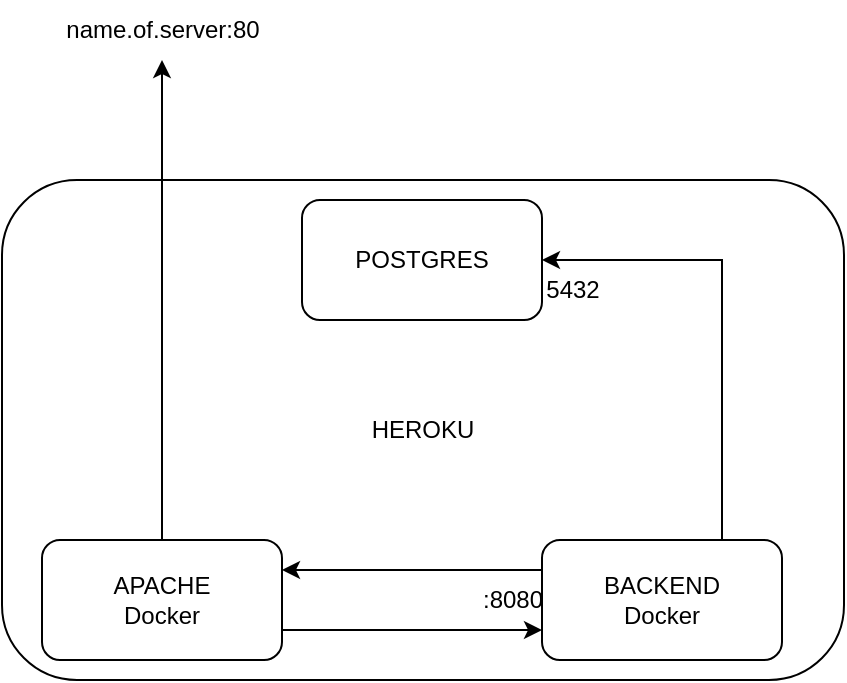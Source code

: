 <mxfile version="21.8.2" type="google">
  <diagram name="Página-1" id="JpY_S5xu0ZvwBd2S1IIS">
    <mxGraphModel grid="1" page="1" gridSize="10" guides="1" tooltips="1" connect="1" arrows="1" fold="1" pageScale="1" pageWidth="827" pageHeight="1169" math="0" shadow="0">
      <root>
        <mxCell id="0" />
        <mxCell id="1" parent="0" />
        <mxCell id="2fp7sS3j5q0xMCaFXIPE-1" value="HEROKU" style="rounded=1;whiteSpace=wrap;html=1;" vertex="1" parent="1">
          <mxGeometry x="220" y="200" width="421" height="250" as="geometry" />
        </mxCell>
        <mxCell id="2fp7sS3j5q0xMCaFXIPE-7" style="edgeStyle=orthogonalEdgeStyle;rounded=0;orthogonalLoop=1;jettySize=auto;html=1;exitX=1;exitY=0.75;exitDx=0;exitDy=0;entryX=0;entryY=0.75;entryDx=0;entryDy=0;" edge="1" parent="1" source="2fp7sS3j5q0xMCaFXIPE-2" target="2fp7sS3j5q0xMCaFXIPE-3">
          <mxGeometry relative="1" as="geometry" />
        </mxCell>
        <mxCell id="2fp7sS3j5q0xMCaFXIPE-10" style="edgeStyle=orthogonalEdgeStyle;rounded=0;orthogonalLoop=1;jettySize=auto;html=1;exitX=0.5;exitY=0;exitDx=0;exitDy=0;" edge="1" parent="1" source="2fp7sS3j5q0xMCaFXIPE-2">
          <mxGeometry relative="1" as="geometry">
            <mxPoint x="300" y="140" as="targetPoint" />
          </mxGeometry>
        </mxCell>
        <mxCell id="2fp7sS3j5q0xMCaFXIPE-2" value="APACHE&lt;br&gt;Docker" style="rounded=1;whiteSpace=wrap;html=1;" vertex="1" parent="1">
          <mxGeometry x="240" y="380" width="120" height="60" as="geometry" />
        </mxCell>
        <mxCell id="2fp7sS3j5q0xMCaFXIPE-6" style="edgeStyle=orthogonalEdgeStyle;rounded=0;orthogonalLoop=1;jettySize=auto;html=1;exitX=0;exitY=0.25;exitDx=0;exitDy=0;entryX=1;entryY=0.25;entryDx=0;entryDy=0;" edge="1" parent="1" source="2fp7sS3j5q0xMCaFXIPE-3" target="2fp7sS3j5q0xMCaFXIPE-2">
          <mxGeometry relative="1" as="geometry" />
        </mxCell>
        <mxCell id="2fp7sS3j5q0xMCaFXIPE-8" style="edgeStyle=orthogonalEdgeStyle;rounded=0;orthogonalLoop=1;jettySize=auto;html=1;exitX=0.75;exitY=0;exitDx=0;exitDy=0;entryX=1;entryY=0.5;entryDx=0;entryDy=0;" edge="1" parent="1" source="2fp7sS3j5q0xMCaFXIPE-3" target="2fp7sS3j5q0xMCaFXIPE-4">
          <mxGeometry relative="1" as="geometry" />
        </mxCell>
        <mxCell id="2fp7sS3j5q0xMCaFXIPE-3" value="BACKEND&lt;br&gt;Docker" style="rounded=1;whiteSpace=wrap;html=1;" vertex="1" parent="1">
          <mxGeometry x="490" y="380" width="120" height="60" as="geometry" />
        </mxCell>
        <mxCell id="2fp7sS3j5q0xMCaFXIPE-4" value="POSTGRES" style="rounded=1;whiteSpace=wrap;html=1;" vertex="1" parent="1">
          <mxGeometry x="370" y="210" width="120" height="60" as="geometry" />
        </mxCell>
        <mxCell id="2fp7sS3j5q0xMCaFXIPE-11" value="name.of.server:80" style="text;html=1;align=center;verticalAlign=middle;resizable=0;points=[];autosize=1;strokeColor=none;fillColor=none;" vertex="1" parent="1">
          <mxGeometry x="240" y="110" width="120" height="30" as="geometry" />
        </mxCell>
        <mxCell id="2fp7sS3j5q0xMCaFXIPE-12" value=":8080" style="text;html=1;align=center;verticalAlign=middle;resizable=0;points=[];autosize=1;strokeColor=none;fillColor=none;" vertex="1" parent="1">
          <mxGeometry x="450" y="395" width="50" height="30" as="geometry" />
        </mxCell>
        <mxCell id="2fp7sS3j5q0xMCaFXIPE-13" value="5432" style="text;html=1;align=center;verticalAlign=middle;resizable=0;points=[];autosize=1;strokeColor=none;fillColor=none;" vertex="1" parent="1">
          <mxGeometry x="480" y="240" width="50" height="30" as="geometry" />
        </mxCell>
      </root>
    </mxGraphModel>
  </diagram>
</mxfile>
